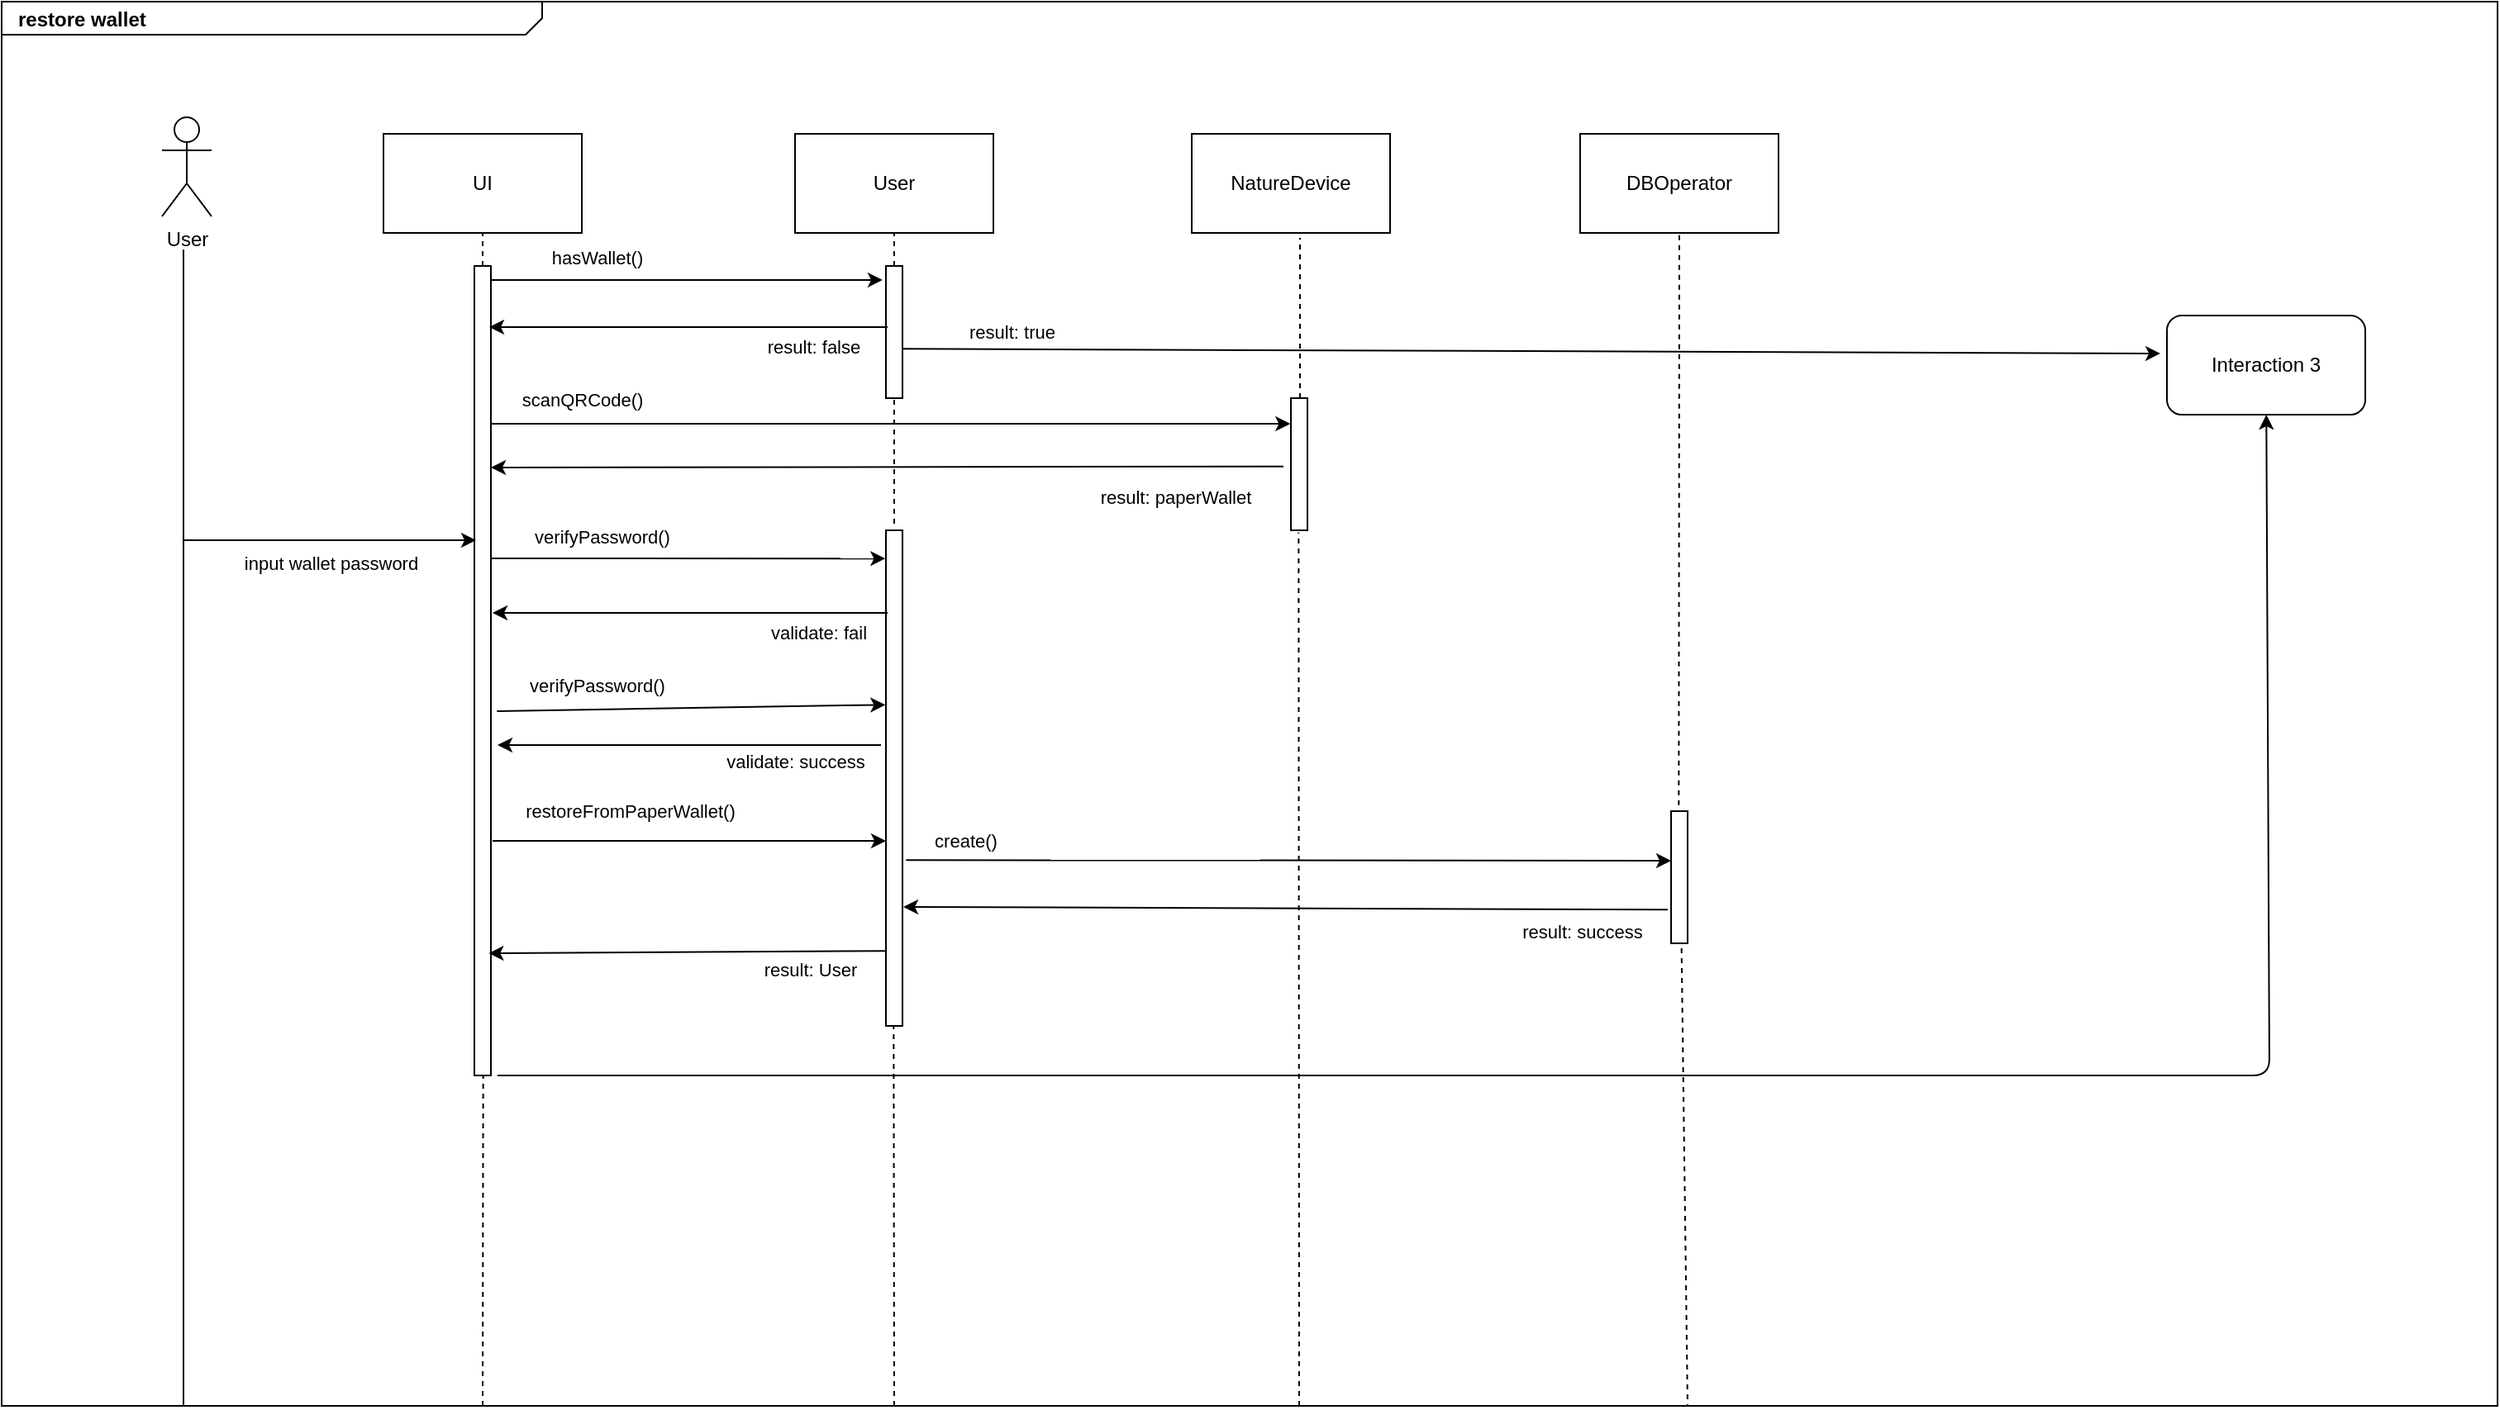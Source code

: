 <mxfile version="14.1.9" type="device"><diagram id="xmDTeZ5M5v9E00q_DfWm" name="Page-1"><mxGraphModel dx="2066" dy="1129" grid="1" gridSize="10" guides="1" tooltips="1" connect="1" arrows="1" fold="1" page="1" pageScale="1" pageWidth="827" pageHeight="1169" math="0" shadow="0"><root><mxCell id="0"/><mxCell id="1" parent="0"/><mxCell id="ysxJz8Eh9Rf2zqchWUvb-1" value="User" style="shape=umlActor;verticalLabelPosition=bottom;verticalAlign=top;html=1;outlineConnect=0;" parent="1" vertex="1"><mxGeometry x="467" y="1220" width="30" height="60" as="geometry"/></mxCell><mxCell id="ysxJz8Eh9Rf2zqchWUvb-2" value="UI" style="rounded=0;whiteSpace=wrap;html=1;" parent="1" vertex="1"><mxGeometry x="601" y="1230" width="120" height="60" as="geometry"/></mxCell><mxCell id="ysxJz8Eh9Rf2zqchWUvb-3" value="User" style="rounded=0;whiteSpace=wrap;html=1;" parent="1" vertex="1"><mxGeometry x="850" y="1230" width="120" height="60" as="geometry"/></mxCell><mxCell id="ysxJz8Eh9Rf2zqchWUvb-4" value="" style="html=1;points=[];perimeter=orthogonalPerimeter;" parent="1" vertex="1"><mxGeometry x="656" y="1310" width="10" height="490" as="geometry"/></mxCell><mxCell id="ysxJz8Eh9Rf2zqchWUvb-5" value="" style="endArrow=none;html=1;" parent="1" edge="1"><mxGeometry width="50" height="50" relative="1" as="geometry"><mxPoint x="480" y="2000" as="sourcePoint"/><mxPoint x="480" y="1300" as="targetPoint"/></mxGeometry></mxCell><mxCell id="ysxJz8Eh9Rf2zqchWUvb-8" value="" style="endArrow=none;dashed=1;html=1;" parent="1" target="ysxJz8Eh9Rf2zqchWUvb-2" edge="1"><mxGeometry width="50" height="50" relative="1" as="geometry"><mxPoint x="661" y="1310" as="sourcePoint"/><mxPoint x="970" y="1670" as="targetPoint"/></mxGeometry></mxCell><mxCell id="ysxJz8Eh9Rf2zqchWUvb-11" value="" style="endArrow=classic;html=1;" parent="1" edge="1"><mxGeometry relative="1" as="geometry"><mxPoint x="480" y="1476" as="sourcePoint"/><mxPoint x="657" y="1476" as="targetPoint"/></mxGeometry></mxCell><mxCell id="ysxJz8Eh9Rf2zqchWUvb-12" value="input wallet password" style="edgeLabel;resizable=0;html=1;align=center;verticalAlign=middle;" parent="ysxJz8Eh9Rf2zqchWUvb-11" connectable="0" vertex="1"><mxGeometry relative="1" as="geometry"><mxPoint y="14" as="offset"/></mxGeometry></mxCell><mxCell id="ysxJz8Eh9Rf2zqchWUvb-13" value="DBOperator" style="rounded=0;whiteSpace=wrap;html=1;" parent="1" vertex="1"><mxGeometry x="1325" y="1230" width="120" height="60" as="geometry"/></mxCell><mxCell id="ysxJz8Eh9Rf2zqchWUvb-14" value="" style="html=1;points=[];perimeter=orthogonalPerimeter;" parent="1" vertex="1"><mxGeometry x="905" y="1470" width="10" height="300" as="geometry"/></mxCell><mxCell id="ysxJz8Eh9Rf2zqchWUvb-15" value="" style="endArrow=classic;html=1;entryX=-0.034;entryY=0.057;entryDx=0;entryDy=0;entryPerimeter=0;" parent="1" target="ysxJz8Eh9Rf2zqchWUvb-14" edge="1"><mxGeometry relative="1" as="geometry"><mxPoint x="666" y="1487" as="sourcePoint"/><mxPoint x="905" y="1490" as="targetPoint"/></mxGeometry></mxCell><mxCell id="ysxJz8Eh9Rf2zqchWUvb-16" value="verifyPassword()" style="edgeLabel;resizable=0;html=1;align=center;verticalAlign=middle;" parent="ysxJz8Eh9Rf2zqchWUvb-15" connectable="0" vertex="1"><mxGeometry relative="1" as="geometry"><mxPoint x="-53" y="-13.75" as="offset"/></mxGeometry></mxCell><mxCell id="ysxJz8Eh9Rf2zqchWUvb-18" value="" style="html=1;points=[];perimeter=orthogonalPerimeter;" parent="1" vertex="1"><mxGeometry x="905" y="1310" width="10" height="80" as="geometry"/></mxCell><mxCell id="ysxJz8Eh9Rf2zqchWUvb-19" value="" style="endArrow=classic;html=1;" parent="1" edge="1"><mxGeometry relative="1" as="geometry"><mxPoint x="906" y="1520" as="sourcePoint"/><mxPoint x="667" y="1520" as="targetPoint"/></mxGeometry></mxCell><mxCell id="ysxJz8Eh9Rf2zqchWUvb-20" value="validate: fail" style="edgeLabel;resizable=0;html=1;align=center;verticalAlign=middle;" parent="ysxJz8Eh9Rf2zqchWUvb-19" connectable="0" vertex="1"><mxGeometry relative="1" as="geometry"><mxPoint x="76.99" y="12.08" as="offset"/></mxGeometry></mxCell><mxCell id="ysxJz8Eh9Rf2zqchWUvb-21" value="" style="endArrow=classic;html=1;entryX=-0.2;entryY=0.106;entryDx=0;entryDy=0;entryPerimeter=0;" parent="1" source="ysxJz8Eh9Rf2zqchWUvb-4" target="ysxJz8Eh9Rf2zqchWUvb-18" edge="1"><mxGeometry relative="1" as="geometry"><mxPoint x="710" y="1318" as="sourcePoint"/><mxPoint x="900" y="1320" as="targetPoint"/></mxGeometry></mxCell><mxCell id="ysxJz8Eh9Rf2zqchWUvb-22" value="hasWallet()" style="edgeLabel;resizable=0;html=1;align=center;verticalAlign=middle;" parent="ysxJz8Eh9Rf2zqchWUvb-21" connectable="0" vertex="1"><mxGeometry relative="1" as="geometry"><mxPoint x="-54.33" y="-13.48" as="offset"/></mxGeometry></mxCell><mxCell id="ysxJz8Eh9Rf2zqchWUvb-23" value="" style="endArrow=none;dashed=1;html=1;entryX=0.5;entryY=1;entryDx=0;entryDy=0;" parent="1" target="ysxJz8Eh9Rf2zqchWUvb-3" edge="1"><mxGeometry width="50" height="50" relative="1" as="geometry"><mxPoint x="910" y="1310" as="sourcePoint"/><mxPoint x="720" y="1550" as="targetPoint"/></mxGeometry></mxCell><mxCell id="ysxJz8Eh9Rf2zqchWUvb-24" value="" style="endArrow=classic;html=1;" parent="1" edge="1"><mxGeometry relative="1" as="geometry"><mxPoint x="906" y="1347" as="sourcePoint"/><mxPoint x="665" y="1347" as="targetPoint"/></mxGeometry></mxCell><mxCell id="ysxJz8Eh9Rf2zqchWUvb-25" value="result: false" style="edgeLabel;resizable=0;html=1;align=center;verticalAlign=middle;" parent="ysxJz8Eh9Rf2zqchWUvb-24" connectable="0" vertex="1"><mxGeometry relative="1" as="geometry"><mxPoint x="74.83" y="12" as="offset"/></mxGeometry></mxCell><mxCell id="ysxJz8Eh9Rf2zqchWUvb-27" value="" style="endArrow=classic;html=1;" parent="1" edge="1"><mxGeometry relative="1" as="geometry"><mxPoint x="667" y="1658" as="sourcePoint"/><mxPoint x="905" y="1658" as="targetPoint"/></mxGeometry></mxCell><mxCell id="ysxJz8Eh9Rf2zqchWUvb-28" value="restoreFromPaperWallet()" style="edgeLabel;resizable=0;html=1;align=center;verticalAlign=middle;" parent="ysxJz8Eh9Rf2zqchWUvb-27" connectable="0" vertex="1"><mxGeometry relative="1" as="geometry"><mxPoint x="-36.17" y="-18" as="offset"/></mxGeometry></mxCell><mxCell id="ysxJz8Eh9Rf2zqchWUvb-29" value="" style="endArrow=classic;html=1;entryX=0.867;entryY=0.849;entryDx=0;entryDy=0;entryPerimeter=0;exitX=-0.033;exitY=0.651;exitDx=0;exitDy=0;exitPerimeter=0;" parent="1" edge="1"><mxGeometry relative="1" as="geometry"><mxPoint x="904.67" y="1724.63" as="sourcePoint"/><mxPoint x="664.67" y="1726.05" as="targetPoint"/></mxGeometry></mxCell><mxCell id="ysxJz8Eh9Rf2zqchWUvb-30" value="result: User" style="edgeLabel;resizable=0;html=1;align=center;verticalAlign=middle;" parent="ysxJz8Eh9Rf2zqchWUvb-29" connectable="0" vertex="1"><mxGeometry relative="1" as="geometry"><mxPoint x="74.11" y="10.7" as="offset"/></mxGeometry></mxCell><mxCell id="ysxJz8Eh9Rf2zqchWUvb-31" value="" style="endArrow=classic;html=1;exitX=1.05;exitY=0.627;exitDx=0;exitDy=0;exitPerimeter=0;entryX=-0.033;entryY=0.383;entryDx=0;entryDy=0;entryPerimeter=0;" parent="1" source="ysxJz8Eh9Rf2zqchWUvb-18" target="ysxJz8Eh9Rf2zqchWUvb-37" edge="1"><mxGeometry relative="1" as="geometry"><mxPoint x="760" y="1600" as="sourcePoint"/><mxPoint x="1480" y="1360" as="targetPoint"/></mxGeometry></mxCell><mxCell id="ysxJz8Eh9Rf2zqchWUvb-32" value="result: true" style="edgeLabel;resizable=0;html=1;align=center;verticalAlign=middle;" parent="ysxJz8Eh9Rf2zqchWUvb-31" connectable="0" vertex="1"><mxGeometry relative="1" as="geometry"><mxPoint x="-315.5" y="-11.57" as="offset"/></mxGeometry></mxCell><mxCell id="ysxJz8Eh9Rf2zqchWUvb-33" value="" style="endArrow=classic;html=1;exitX=1.367;exitY=0.55;exitDx=0;exitDy=0;exitPerimeter=0;entryX=-0.034;entryY=0.352;entryDx=0;entryDy=0;entryPerimeter=0;" parent="1" source="ysxJz8Eh9Rf2zqchWUvb-4" target="ysxJz8Eh9Rf2zqchWUvb-14" edge="1"><mxGeometry relative="1" as="geometry"><mxPoint x="676" y="1545.48" as="sourcePoint"/><mxPoint x="1183" y="1574" as="targetPoint"/></mxGeometry></mxCell><mxCell id="ysxJz8Eh9Rf2zqchWUvb-34" value="verifyPassword()" style="edgeLabel;resizable=0;html=1;align=center;verticalAlign=middle;" parent="ysxJz8Eh9Rf2zqchWUvb-33" connectable="0" vertex="1"><mxGeometry relative="1" as="geometry"><mxPoint x="-57.17" y="-13.75" as="offset"/></mxGeometry></mxCell><mxCell id="ysxJz8Eh9Rf2zqchWUvb-35" value="" style="endArrow=classic;html=1;" parent="1" edge="1"><mxGeometry relative="1" as="geometry"><mxPoint x="902" y="1600" as="sourcePoint"/><mxPoint x="670" y="1600" as="targetPoint"/></mxGeometry></mxCell><mxCell id="ysxJz8Eh9Rf2zqchWUvb-36" value="validate: success" style="edgeLabel;resizable=0;html=1;align=center;verticalAlign=middle;" parent="ysxJz8Eh9Rf2zqchWUvb-35" connectable="0" vertex="1"><mxGeometry relative="1" as="geometry"><mxPoint x="63.83" y="10" as="offset"/></mxGeometry></mxCell><mxCell id="ysxJz8Eh9Rf2zqchWUvb-37" value="Interaction 3" style="rounded=1;whiteSpace=wrap;html=1;" parent="1" vertex="1"><mxGeometry x="1680" y="1340" width="120" height="60" as="geometry"/></mxCell><mxCell id="ysxJz8Eh9Rf2zqchWUvb-38" value="" style="endArrow=none;dashed=1;html=1;entryX=0.533;entryY=1;entryDx=0;entryDy=0;entryPerimeter=0;" parent="1" target="ysxJz8Eh9Rf2zqchWUvb-4" edge="1"><mxGeometry width="50" height="50" relative="1" as="geometry"><mxPoint x="661" y="2000" as="sourcePoint"/><mxPoint x="870" y="1690" as="targetPoint"/></mxGeometry></mxCell><mxCell id="ysxJz8Eh9Rf2zqchWUvb-63" value="" style="endArrow=none;dashed=1;html=1;entryX=0.467;entryY=1.002;entryDx=0;entryDy=0;entryPerimeter=0;" parent="1" edge="1"><mxGeometry width="50" height="50" relative="1" as="geometry"><mxPoint x="910" y="2000" as="sourcePoint"/><mxPoint x="909.67" y="1770.26" as="targetPoint"/></mxGeometry></mxCell><mxCell id="ysxJz8Eh9Rf2zqchWUvb-70" value="NatureDevice" style="rounded=0;whiteSpace=wrap;html=1;" parent="1" vertex="1"><mxGeometry x="1090" y="1230" width="120" height="60" as="geometry"/></mxCell><mxCell id="ysxJz8Eh9Rf2zqchWUvb-71" value="" style="html=1;points=[];perimeter=orthogonalPerimeter;" parent="1" vertex="1"><mxGeometry x="1150" y="1390" width="10" height="80" as="geometry"/></mxCell><mxCell id="ysxJz8Eh9Rf2zqchWUvb-72" value="" style="endArrow=classic;html=1;exitX=0.95;exitY=0.195;exitDx=0;exitDy=0;exitPerimeter=0;entryX=-0.033;entryY=0.194;entryDx=0;entryDy=0;entryPerimeter=0;" parent="1" source="ysxJz8Eh9Rf2zqchWUvb-4" target="ysxJz8Eh9Rf2zqchWUvb-71" edge="1"><mxGeometry relative="1" as="geometry"><mxPoint x="1190" y="1520" as="sourcePoint"/><mxPoint x="1290" y="1520" as="targetPoint"/></mxGeometry></mxCell><mxCell id="ysxJz8Eh9Rf2zqchWUvb-73" value="scanQRCode()" style="edgeLabel;resizable=0;html=1;align=center;verticalAlign=middle;" parent="ysxJz8Eh9Rf2zqchWUvb-72" connectable="0" vertex="1"><mxGeometry relative="1" as="geometry"><mxPoint x="-187" y="-14.79" as="offset"/></mxGeometry></mxCell><mxCell id="ysxJz8Eh9Rf2zqchWUvb-74" value="" style="endArrow=classic;html=1;exitX=-0.45;exitY=0.517;exitDx=0;exitDy=0;exitPerimeter=0;" parent="1" source="ysxJz8Eh9Rf2zqchWUvb-71" edge="1"><mxGeometry relative="1" as="geometry"><mxPoint x="1100" y="1432" as="sourcePoint"/><mxPoint x="666" y="1432" as="targetPoint"/></mxGeometry></mxCell><mxCell id="ysxJz8Eh9Rf2zqchWUvb-75" value="result: paperWallet" style="edgeLabel;resizable=0;html=1;align=center;verticalAlign=middle;" parent="ysxJz8Eh9Rf2zqchWUvb-74" connectable="0" vertex="1"><mxGeometry relative="1" as="geometry"><mxPoint x="174.5" y="18" as="offset"/></mxGeometry></mxCell><mxCell id="ysxJz8Eh9Rf2zqchWUvb-76" value="" style="html=1;points=[];perimeter=orthogonalPerimeter;" parent="1" vertex="1"><mxGeometry x="1380" y="1640" width="10" height="80" as="geometry"/></mxCell><mxCell id="ysxJz8Eh9Rf2zqchWUvb-77" value="" style="endArrow=classic;html=1;exitX=1.217;exitY=0.228;exitDx=0;exitDy=0;exitPerimeter=0;" parent="1" edge="1"><mxGeometry relative="1" as="geometry"><mxPoint x="917.17" y="1669.64" as="sourcePoint"/><mxPoint x="1380" y="1670" as="targetPoint"/></mxGeometry></mxCell><mxCell id="ysxJz8Eh9Rf2zqchWUvb-78" value="create()" style="edgeLabel;resizable=0;html=1;align=center;verticalAlign=middle;" parent="ysxJz8Eh9Rf2zqchWUvb-77" connectable="0" vertex="1"><mxGeometry relative="1" as="geometry"><mxPoint x="-195.5" y="-11.75" as="offset"/></mxGeometry></mxCell><mxCell id="ysxJz8Eh9Rf2zqchWUvb-79" value="" style="endArrow=none;dashed=1;html=1;entryX=0.5;entryY=1;entryDx=0;entryDy=0;exitX=0.467;exitY=-0.046;exitDx=0;exitDy=0;exitPerimeter=0;" parent="1" source="ysxJz8Eh9Rf2zqchWUvb-76" target="ysxJz8Eh9Rf2zqchWUvb-13" edge="1"><mxGeometry width="50" height="50" relative="1" as="geometry"><mxPoint x="1330" y="1740" as="sourcePoint"/><mxPoint x="1380" y="1690" as="targetPoint"/></mxGeometry></mxCell><mxCell id="ysxJz8Eh9Rf2zqchWUvb-80" value="" style="endArrow=classic;html=1;exitX=-0.2;exitY=0.746;exitDx=0;exitDy=0;exitPerimeter=0;entryX=1.05;entryY=0.446;entryDx=0;entryDy=0;entryPerimeter=0;" parent="1" source="ysxJz8Eh9Rf2zqchWUvb-76" edge="1"><mxGeometry relative="1" as="geometry"><mxPoint x="1290" y="1720" as="sourcePoint"/><mxPoint x="915.5" y="1697.98" as="targetPoint"/></mxGeometry></mxCell><mxCell id="ysxJz8Eh9Rf2zqchWUvb-81" value="result: success" style="edgeLabel;resizable=0;html=1;align=center;verticalAlign=middle;" parent="ysxJz8Eh9Rf2zqchWUvb-80" connectable="0" vertex="1"><mxGeometry relative="1" as="geometry"><mxPoint x="179.5" y="14.12" as="offset"/></mxGeometry></mxCell><mxCell id="ysxJz8Eh9Rf2zqchWUvb-82" value="" style="endArrow=none;dashed=1;html=1;entryX=0.546;entryY=1.05;entryDx=0;entryDy=0;entryPerimeter=0;exitX=0.552;exitY=0;exitDx=0;exitDy=0;exitPerimeter=0;" parent="1" source="ysxJz8Eh9Rf2zqchWUvb-71" target="ysxJz8Eh9Rf2zqchWUvb-70" edge="1"><mxGeometry width="50" height="50" relative="1" as="geometry"><mxPoint x="1160" y="1386" as="sourcePoint"/><mxPoint x="1140" y="1650" as="targetPoint"/></mxGeometry></mxCell><mxCell id="ysxJz8Eh9Rf2zqchWUvb-83" value="" style="endArrow=none;dashed=1;html=1;entryX=0.467;entryY=1.017;entryDx=0;entryDy=0;entryPerimeter=0;" parent="1" target="ysxJz8Eh9Rf2zqchWUvb-71" edge="1"><mxGeometry width="50" height="50" relative="1" as="geometry"><mxPoint x="1155" y="2000" as="sourcePoint"/><mxPoint x="1140" y="1650" as="targetPoint"/></mxGeometry></mxCell><mxCell id="ysxJz8Eh9Rf2zqchWUvb-84" value="" style="endArrow=none;dashed=1;html=1;exitX=0.633;exitY=1.038;exitDx=0;exitDy=0;exitPerimeter=0;" parent="1" source="ysxJz8Eh9Rf2zqchWUvb-76" edge="1"><mxGeometry width="50" height="50" relative="1" as="geometry"><mxPoint x="1430" y="1740" as="sourcePoint"/><mxPoint x="1390" y="2000" as="targetPoint"/></mxGeometry></mxCell><mxCell id="ysxJz8Eh9Rf2zqchWUvb-88" value="" style="endArrow=none;dashed=1;html=1;" parent="1" edge="1"><mxGeometry width="50" height="50" relative="1" as="geometry"><mxPoint x="910" y="1391" as="sourcePoint"/><mxPoint x="910" y="1466" as="targetPoint"/></mxGeometry></mxCell><mxCell id="ysxJz8Eh9Rf2zqchWUvb-89" value="" style="endArrow=classic;html=1;" parent="1" target="ysxJz8Eh9Rf2zqchWUvb-37" edge="1"><mxGeometry relative="1" as="geometry"><mxPoint x="670" y="1800" as="sourcePoint"/><mxPoint x="1010" y="1640" as="targetPoint"/><Array as="points"><mxPoint x="1742" y="1800"/></Array></mxGeometry></mxCell><mxCell id="ysxJz8Eh9Rf2zqchWUvb-91" value="&lt;p style=&quot;margin: 0px ; margin-top: 4px ; margin-left: 10px ; text-align: left&quot;&gt;&lt;b&gt;restore wallet&lt;/b&gt;&lt;br&gt;&lt;/p&gt;" style="html=1;strokeWidth=1;shape=mxgraph.sysml.package;html=1;overflow=fill;whiteSpace=wrap;fillColor=none;gradientColor=none;fontSize=12;align=center;labelX=327.64;" parent="1" vertex="1"><mxGeometry x="370" y="1150" width="1510" height="850" as="geometry"/></mxCell></root></mxGraphModel></diagram></mxfile>